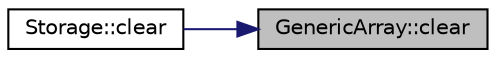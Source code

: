 digraph "GenericArray::clear"
{
 // INTERACTIVE_SVG=YES
 // LATEX_PDF_SIZE
  edge [fontname="Helvetica",fontsize="10",labelfontname="Helvetica",labelfontsize="10"];
  node [fontname="Helvetica",fontsize="10",shape=record];
  rankdir="RL";
  Node1 [label="GenericArray::clear",height=0.2,width=0.4,color="black", fillcolor="grey75", style="filled", fontcolor="black",tooltip="Clears (deletes and then reallocate) the Array."];
  Node1 -> Node2 [dir="back",color="midnightblue",fontsize="10",style="solid"];
  Node2 [label="Storage::clear",height=0.2,width=0.4,color="black", fillcolor="white", style="filled",URL="$class_storage.html#a90311302b713775e503a253ab4aab3e8",tooltip="Clears the Storage."];
}
